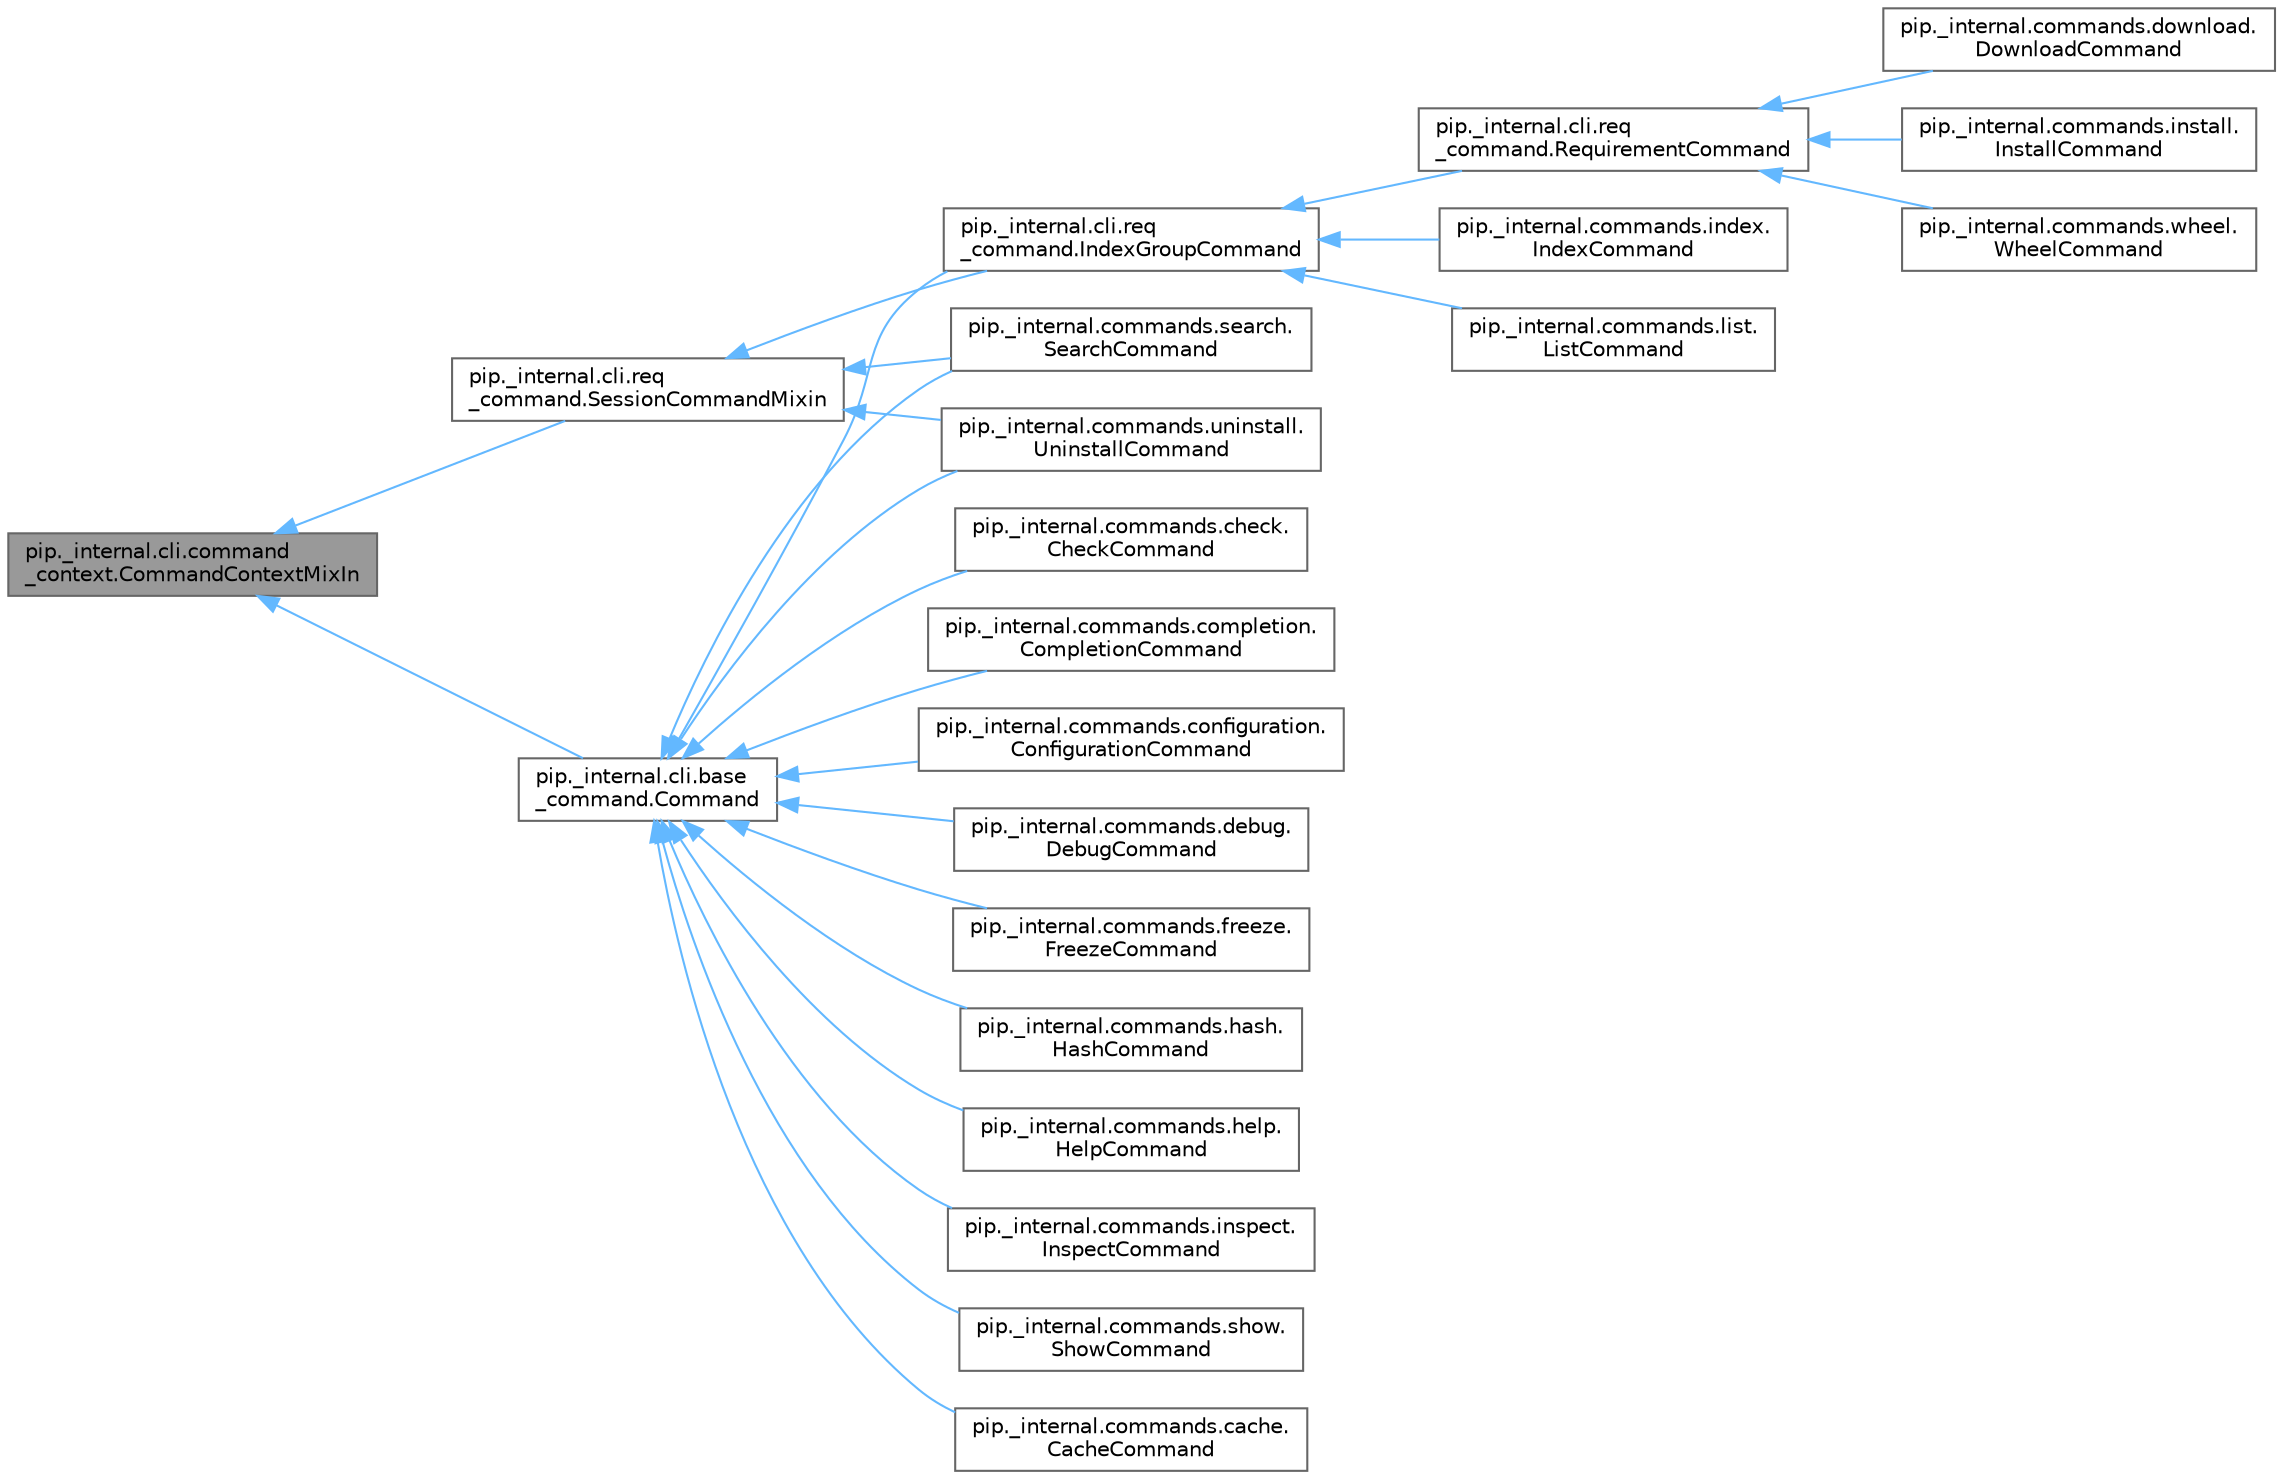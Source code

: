 digraph "pip._internal.cli.command_context.CommandContextMixIn"
{
 // LATEX_PDF_SIZE
  bgcolor="transparent";
  edge [fontname=Helvetica,fontsize=10,labelfontname=Helvetica,labelfontsize=10];
  node [fontname=Helvetica,fontsize=10,shape=box,height=0.2,width=0.4];
  rankdir="LR";
  Node1 [id="Node000001",label="pip._internal.cli.command\l_context.CommandContextMixIn",height=0.2,width=0.4,color="gray40", fillcolor="grey60", style="filled", fontcolor="black",tooltip=" "];
  Node1 -> Node2 [id="edge1_Node000001_Node000002",dir="back",color="steelblue1",style="solid",tooltip=" "];
  Node2 [id="Node000002",label="pip._internal.cli.base\l_command.Command",height=0.2,width=0.4,color="gray40", fillcolor="white", style="filled",URL="$classpip_1_1__internal_1_1cli_1_1base__command_1_1_command.html",tooltip=" "];
  Node2 -> Node3 [id="edge2_Node000002_Node000003",dir="back",color="steelblue1",style="solid",tooltip=" "];
  Node3 [id="Node000003",label="pip._internal.cli.req\l_command.IndexGroupCommand",height=0.2,width=0.4,color="gray40", fillcolor="white", style="filled",URL="$classpip_1_1__internal_1_1cli_1_1req__command_1_1_index_group_command.html",tooltip=" "];
  Node3 -> Node4 [id="edge3_Node000003_Node000004",dir="back",color="steelblue1",style="solid",tooltip=" "];
  Node4 [id="Node000004",label="pip._internal.cli.req\l_command.RequirementCommand",height=0.2,width=0.4,color="gray40", fillcolor="white", style="filled",URL="$classpip_1_1__internal_1_1cli_1_1req__command_1_1_requirement_command.html",tooltip=" "];
  Node4 -> Node5 [id="edge4_Node000004_Node000005",dir="back",color="steelblue1",style="solid",tooltip=" "];
  Node5 [id="Node000005",label="pip._internal.commands.download.\lDownloadCommand",height=0.2,width=0.4,color="gray40", fillcolor="white", style="filled",URL="$classpip_1_1__internal_1_1commands_1_1download_1_1_download_command.html",tooltip=" "];
  Node4 -> Node6 [id="edge5_Node000004_Node000006",dir="back",color="steelblue1",style="solid",tooltip=" "];
  Node6 [id="Node000006",label="pip._internal.commands.install.\lInstallCommand",height=0.2,width=0.4,color="gray40", fillcolor="white", style="filled",URL="$classpip_1_1__internal_1_1commands_1_1install_1_1_install_command.html",tooltip=" "];
  Node4 -> Node7 [id="edge6_Node000004_Node000007",dir="back",color="steelblue1",style="solid",tooltip=" "];
  Node7 [id="Node000007",label="pip._internal.commands.wheel.\lWheelCommand",height=0.2,width=0.4,color="gray40", fillcolor="white", style="filled",URL="$classpip_1_1__internal_1_1commands_1_1wheel_1_1_wheel_command.html",tooltip=" "];
  Node3 -> Node8 [id="edge7_Node000003_Node000008",dir="back",color="steelblue1",style="solid",tooltip=" "];
  Node8 [id="Node000008",label="pip._internal.commands.index.\lIndexCommand",height=0.2,width=0.4,color="gray40", fillcolor="white", style="filled",URL="$classpip_1_1__internal_1_1commands_1_1index_1_1_index_command.html",tooltip=" "];
  Node3 -> Node9 [id="edge8_Node000003_Node000009",dir="back",color="steelblue1",style="solid",tooltip=" "];
  Node9 [id="Node000009",label="pip._internal.commands.list.\lListCommand",height=0.2,width=0.4,color="gray40", fillcolor="white", style="filled",URL="$classpip_1_1__internal_1_1commands_1_1list_1_1_list_command.html",tooltip=" "];
  Node2 -> Node10 [id="edge9_Node000002_Node000010",dir="back",color="steelblue1",style="solid",tooltip=" "];
  Node10 [id="Node000010",label="pip._internal.commands.cache.\lCacheCommand",height=0.2,width=0.4,color="gray40", fillcolor="white", style="filled",URL="$classpip_1_1__internal_1_1commands_1_1cache_1_1_cache_command.html",tooltip=" "];
  Node2 -> Node11 [id="edge10_Node000002_Node000011",dir="back",color="steelblue1",style="solid",tooltip=" "];
  Node11 [id="Node000011",label="pip._internal.commands.check.\lCheckCommand",height=0.2,width=0.4,color="gray40", fillcolor="white", style="filled",URL="$classpip_1_1__internal_1_1commands_1_1check_1_1_check_command.html",tooltip=" "];
  Node2 -> Node12 [id="edge11_Node000002_Node000012",dir="back",color="steelblue1",style="solid",tooltip=" "];
  Node12 [id="Node000012",label="pip._internal.commands.completion.\lCompletionCommand",height=0.2,width=0.4,color="gray40", fillcolor="white", style="filled",URL="$classpip_1_1__internal_1_1commands_1_1completion_1_1_completion_command.html",tooltip=" "];
  Node2 -> Node13 [id="edge12_Node000002_Node000013",dir="back",color="steelblue1",style="solid",tooltip=" "];
  Node13 [id="Node000013",label="pip._internal.commands.configuration.\lConfigurationCommand",height=0.2,width=0.4,color="gray40", fillcolor="white", style="filled",URL="$classpip_1_1__internal_1_1commands_1_1configuration_1_1_configuration_command.html",tooltip=" "];
  Node2 -> Node14 [id="edge13_Node000002_Node000014",dir="back",color="steelblue1",style="solid",tooltip=" "];
  Node14 [id="Node000014",label="pip._internal.commands.debug.\lDebugCommand",height=0.2,width=0.4,color="gray40", fillcolor="white", style="filled",URL="$classpip_1_1__internal_1_1commands_1_1debug_1_1_debug_command.html",tooltip=" "];
  Node2 -> Node15 [id="edge14_Node000002_Node000015",dir="back",color="steelblue1",style="solid",tooltip=" "];
  Node15 [id="Node000015",label="pip._internal.commands.freeze.\lFreezeCommand",height=0.2,width=0.4,color="gray40", fillcolor="white", style="filled",URL="$classpip_1_1__internal_1_1commands_1_1freeze_1_1_freeze_command.html",tooltip=" "];
  Node2 -> Node16 [id="edge15_Node000002_Node000016",dir="back",color="steelblue1",style="solid",tooltip=" "];
  Node16 [id="Node000016",label="pip._internal.commands.hash.\lHashCommand",height=0.2,width=0.4,color="gray40", fillcolor="white", style="filled",URL="$classpip_1_1__internal_1_1commands_1_1hash_1_1_hash_command.html",tooltip=" "];
  Node2 -> Node17 [id="edge16_Node000002_Node000017",dir="back",color="steelblue1",style="solid",tooltip=" "];
  Node17 [id="Node000017",label="pip._internal.commands.help.\lHelpCommand",height=0.2,width=0.4,color="gray40", fillcolor="white", style="filled",URL="$classpip_1_1__internal_1_1commands_1_1help_1_1_help_command.html",tooltip=" "];
  Node2 -> Node18 [id="edge17_Node000002_Node000018",dir="back",color="steelblue1",style="solid",tooltip=" "];
  Node18 [id="Node000018",label="pip._internal.commands.inspect.\lInspectCommand",height=0.2,width=0.4,color="gray40", fillcolor="white", style="filled",URL="$classpip_1_1__internal_1_1commands_1_1inspect_1_1_inspect_command.html",tooltip=" "];
  Node2 -> Node19 [id="edge18_Node000002_Node000019",dir="back",color="steelblue1",style="solid",tooltip=" "];
  Node19 [id="Node000019",label="pip._internal.commands.search.\lSearchCommand",height=0.2,width=0.4,color="gray40", fillcolor="white", style="filled",URL="$classpip_1_1__internal_1_1commands_1_1search_1_1_search_command.html",tooltip=" "];
  Node2 -> Node20 [id="edge19_Node000002_Node000020",dir="back",color="steelblue1",style="solid",tooltip=" "];
  Node20 [id="Node000020",label="pip._internal.commands.show.\lShowCommand",height=0.2,width=0.4,color="gray40", fillcolor="white", style="filled",URL="$classpip_1_1__internal_1_1commands_1_1show_1_1_show_command.html",tooltip=" "];
  Node2 -> Node21 [id="edge20_Node000002_Node000021",dir="back",color="steelblue1",style="solid",tooltip=" "];
  Node21 [id="Node000021",label="pip._internal.commands.uninstall.\lUninstallCommand",height=0.2,width=0.4,color="gray40", fillcolor="white", style="filled",URL="$classpip_1_1__internal_1_1commands_1_1uninstall_1_1_uninstall_command.html",tooltip=" "];
  Node1 -> Node22 [id="edge21_Node000001_Node000022",dir="back",color="steelblue1",style="solid",tooltip=" "];
  Node22 [id="Node000022",label="pip._internal.cli.req\l_command.SessionCommandMixin",height=0.2,width=0.4,color="gray40", fillcolor="white", style="filled",URL="$classpip_1_1__internal_1_1cli_1_1req__command_1_1_session_command_mixin.html",tooltip=" "];
  Node22 -> Node3 [id="edge22_Node000022_Node000003",dir="back",color="steelblue1",style="solid",tooltip=" "];
  Node22 -> Node19 [id="edge23_Node000022_Node000019",dir="back",color="steelblue1",style="solid",tooltip=" "];
  Node22 -> Node21 [id="edge24_Node000022_Node000021",dir="back",color="steelblue1",style="solid",tooltip=" "];
}
